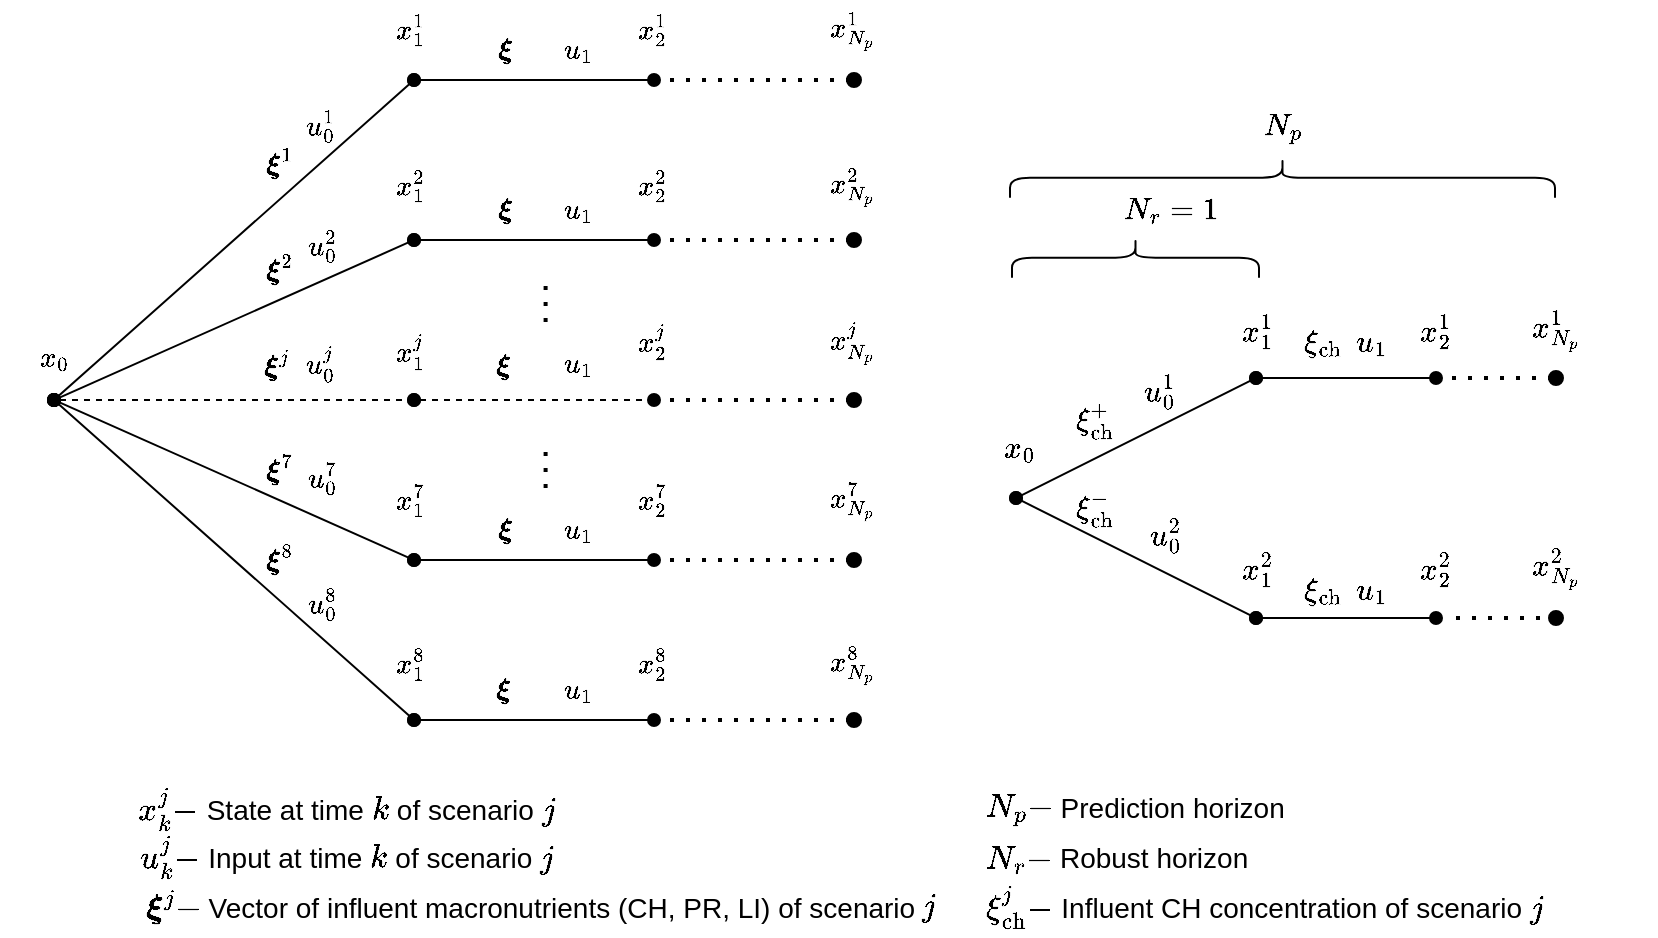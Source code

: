 <mxfile version="28.0.6">
  <diagram id="C5RBs43oDa-KdzZeNtuy" name="Page-1">
    <mxGraphModel dx="1426" dy="751" grid="1" gridSize="10" guides="1" tooltips="1" connect="1" arrows="1" fold="1" page="1" pageScale="1" pageWidth="827" pageHeight="1169" math="1" shadow="0">
      <root>
        <mxCell id="WIyWlLk6GJQsqaUBKTNV-0" />
        <mxCell id="WIyWlLk6GJQsqaUBKTNV-1" parent="WIyWlLk6GJQsqaUBKTNV-0" />
        <mxCell id="Qun-1m7nf-zi6OMP6i0j-0" value="&lt;font style=&quot;font-size: 13px;&quot;&gt;$$x_{0}$$&lt;/font&gt;" style="text;html=1;strokeColor=none;fillColor=none;align=center;verticalAlign=middle;whiteSpace=wrap;rounded=0;" parent="WIyWlLk6GJQsqaUBKTNV-1" vertex="1">
          <mxGeometry x="498.25" y="220.0" width="20" height="30" as="geometry" />
        </mxCell>
        <mxCell id="Qun-1m7nf-zi6OMP6i0j-2" value="" style="endArrow=oval;html=1;rounded=0;endFill=1;startArrow=oval;startFill=1;" parent="WIyWlLk6GJQsqaUBKTNV-1" edge="1">
          <mxGeometry width="50" height="50" relative="1" as="geometry">
            <mxPoint x="506" y="260" as="sourcePoint" />
            <mxPoint x="626" y="200" as="targetPoint" />
          </mxGeometry>
        </mxCell>
        <mxCell id="Qun-1m7nf-zi6OMP6i0j-8" value="&lt;font style=&quot;font-size: 13px;&quot;&gt;$$x^1_{1}$$&lt;/font&gt;" style="text;html=1;strokeColor=none;fillColor=none;align=center;verticalAlign=middle;whiteSpace=wrap;rounded=0;" parent="WIyWlLk6GJQsqaUBKTNV-1" vertex="1">
          <mxGeometry x="617" y="161" width="20" height="30" as="geometry" />
        </mxCell>
        <mxCell id="Qun-1m7nf-zi6OMP6i0j-9" value="" style="endArrow=oval;html=1;rounded=0;endFill=1;startArrow=oval;startFill=1;" parent="WIyWlLk6GJQsqaUBKTNV-1" edge="1">
          <mxGeometry width="50" height="50" relative="1" as="geometry">
            <mxPoint x="626" y="200" as="sourcePoint" />
            <mxPoint x="716" y="200" as="targetPoint" />
          </mxGeometry>
        </mxCell>
        <mxCell id="Qun-1m7nf-zi6OMP6i0j-10" value="&lt;font style=&quot;font-size: 13px;&quot;&gt;$$x^1_{2}$$&lt;/font&gt;" style="text;html=1;strokeColor=none;fillColor=none;align=center;verticalAlign=middle;whiteSpace=wrap;rounded=0;" parent="WIyWlLk6GJQsqaUBKTNV-1" vertex="1">
          <mxGeometry x="706" y="161" width="20" height="30" as="geometry" />
        </mxCell>
        <mxCell id="Qun-1m7nf-zi6OMP6i0j-11" value="&lt;font style=&quot;font-size: 13px;&quot;&gt;$$x^1_{N_p}$$&lt;/font&gt;" style="text;html=1;strokeColor=none;fillColor=none;align=center;verticalAlign=middle;whiteSpace=wrap;rounded=0;" parent="WIyWlLk6GJQsqaUBKTNV-1" vertex="1">
          <mxGeometry x="766" y="161" width="20" height="30" as="geometry" />
        </mxCell>
        <mxCell id="Qun-1m7nf-zi6OMP6i0j-12" value="" style="endArrow=oval;dashed=1;html=1;dashPattern=1 3;strokeWidth=2;rounded=0;endFill=1;" parent="WIyWlLk6GJQsqaUBKTNV-1" edge="1">
          <mxGeometry width="50" height="50" relative="1" as="geometry">
            <mxPoint x="716" y="200" as="sourcePoint" />
            <mxPoint x="776" y="200" as="targetPoint" />
          </mxGeometry>
        </mxCell>
        <mxCell id="Qun-1m7nf-zi6OMP6i0j-13" value="&lt;div&gt;&lt;font style=&quot;font-size: 13px;&quot;&gt;$${\xi}_\mathrm{ch}$$&lt;/font&gt;&lt;/div&gt;" style="text;html=1;strokeColor=none;fillColor=none;align=center;verticalAlign=middle;whiteSpace=wrap;rounded=0;" parent="WIyWlLk6GJQsqaUBKTNV-1" vertex="1">
          <mxGeometry x="649.5" y="167" width="20" height="30" as="geometry" />
        </mxCell>
        <mxCell id="Qun-1m7nf-zi6OMP6i0j-14" value="&lt;div&gt;&lt;font style=&quot;font-size: 13px;&quot;&gt;$${\xi}^{+}_\mathrm{ch}$$&lt;/font&gt;&lt;/div&gt;" style="text;html=1;strokeColor=none;fillColor=none;align=center;verticalAlign=middle;whiteSpace=wrap;rounded=0;" parent="WIyWlLk6GJQsqaUBKTNV-1" vertex="1">
          <mxGeometry x="536" y="206.0" width="20" height="30" as="geometry" />
        </mxCell>
        <mxCell id="Qun-1m7nf-zi6OMP6i0j-15" value="&lt;font style=&quot;font-size: 13px;&quot;&gt;$$x^2_{1}$$&lt;/font&gt;" style="text;html=1;strokeColor=none;fillColor=none;align=center;verticalAlign=middle;whiteSpace=wrap;rounded=0;" parent="WIyWlLk6GJQsqaUBKTNV-1" vertex="1">
          <mxGeometry x="617" y="280.0" width="20" height="30" as="geometry" />
        </mxCell>
        <mxCell id="Qun-1m7nf-zi6OMP6i0j-16" value="" style="endArrow=oval;html=1;rounded=0;endFill=1;startArrow=oval;startFill=1;" parent="WIyWlLk6GJQsqaUBKTNV-1" edge="1">
          <mxGeometry width="50" height="50" relative="1" as="geometry">
            <mxPoint x="626" y="320" as="sourcePoint" />
            <mxPoint x="716" y="320" as="targetPoint" />
          </mxGeometry>
        </mxCell>
        <mxCell id="Qun-1m7nf-zi6OMP6i0j-17" value="&lt;font style=&quot;font-size: 13px;&quot;&gt;$$x^2_{2}$$&lt;/font&gt;" style="text;html=1;strokeColor=none;fillColor=none;align=center;verticalAlign=middle;whiteSpace=wrap;rounded=0;" parent="WIyWlLk6GJQsqaUBKTNV-1" vertex="1">
          <mxGeometry x="706" y="280.0" width="20" height="30" as="geometry" />
        </mxCell>
        <mxCell id="Qun-1m7nf-zi6OMP6i0j-18" value="&lt;font style=&quot;font-size: 13px;&quot;&gt;$$x^2_{N_p}$$&lt;/font&gt;" style="text;html=1;strokeColor=none;fillColor=none;align=center;verticalAlign=middle;whiteSpace=wrap;rounded=0;" parent="WIyWlLk6GJQsqaUBKTNV-1" vertex="1">
          <mxGeometry x="766" y="280.0" width="20" height="30" as="geometry" />
        </mxCell>
        <mxCell id="Qun-1m7nf-zi6OMP6i0j-19" value="" style="endArrow=oval;dashed=1;html=1;dashPattern=1 3;strokeWidth=2;rounded=0;endFill=1;" parent="WIyWlLk6GJQsqaUBKTNV-1" edge="1">
          <mxGeometry width="50" height="50" relative="1" as="geometry">
            <mxPoint x="726" y="320" as="sourcePoint" />
            <mxPoint x="776" y="320" as="targetPoint" />
          </mxGeometry>
        </mxCell>
        <mxCell id="Qun-1m7nf-zi6OMP6i0j-20" value="&lt;div&gt;&lt;font style=&quot;font-size: 13px;&quot;&gt;$${\xi}_\mathrm{ch}$$&lt;/font&gt;&lt;/div&gt;" style="text;html=1;strokeColor=none;fillColor=none;align=center;verticalAlign=middle;whiteSpace=wrap;rounded=0;" parent="WIyWlLk6GJQsqaUBKTNV-1" vertex="1">
          <mxGeometry x="649.5" y="291.0" width="20" height="30" as="geometry" />
        </mxCell>
        <mxCell id="Qun-1m7nf-zi6OMP6i0j-21" value="" style="endArrow=oval;html=1;rounded=0;endFill=1;startArrow=oval;startFill=1;" parent="WIyWlLk6GJQsqaUBKTNV-1" edge="1">
          <mxGeometry width="50" height="50" relative="1" as="geometry">
            <mxPoint x="506" y="260" as="sourcePoint" />
            <mxPoint x="626" y="320" as="targetPoint" />
          </mxGeometry>
        </mxCell>
        <mxCell id="Qun-1m7nf-zi6OMP6i0j-22" value="&lt;div&gt;&lt;font style=&quot;font-size: 13px;&quot;&gt;$${\xi}^{-}_\mathrm{ch}$$&lt;/font&gt;&lt;/div&gt;" style="text;html=1;strokeColor=none;fillColor=none;align=center;verticalAlign=middle;whiteSpace=wrap;rounded=0;" parent="WIyWlLk6GJQsqaUBKTNV-1" vertex="1">
          <mxGeometry x="536" y="250.0" width="20" height="30" as="geometry" />
        </mxCell>
        <mxCell id="Qun-1m7nf-zi6OMP6i0j-25" value="&lt;font style=&quot;font-size: 13px;&quot;&gt;$$N_r=1$$&lt;/font&gt;" style="text;html=1;align=center;verticalAlign=middle;resizable=0;points=[];autosize=1;strokeColor=none;fillColor=none;" parent="WIyWlLk6GJQsqaUBKTNV-1" vertex="1">
          <mxGeometry x="537.5" y="101" width="90" height="30" as="geometry" />
        </mxCell>
        <mxCell id="Qun-1m7nf-zi6OMP6i0j-27" value="&lt;font style=&quot;font-size: 13px;&quot;&gt;$$N_p$$&lt;/font&gt;" style="text;html=1;align=center;verticalAlign=middle;resizable=0;points=[];autosize=1;strokeColor=none;fillColor=none;" parent="WIyWlLk6GJQsqaUBKTNV-1" vertex="1">
          <mxGeometry x="599.25" y="59.0" width="80" height="30" as="geometry" />
        </mxCell>
        <mxCell id="Qun-1m7nf-zi6OMP6i0j-48" value="&lt;font style=&quot;font-size: 13px;&quot;&gt;$$u^1_{0}$$&lt;/font&gt;" style="text;html=1;strokeColor=none;fillColor=none;align=center;verticalAlign=middle;whiteSpace=wrap;rounded=0;" parent="WIyWlLk6GJQsqaUBKTNV-1" vertex="1">
          <mxGeometry x="568.25" y="191.0" width="20" height="30" as="geometry" />
        </mxCell>
        <mxCell id="Qun-1m7nf-zi6OMP6i0j-49" value="&lt;font style=&quot;font-size: 13px;&quot;&gt;$$u_{1}$$&lt;/font&gt;" style="text;html=1;strokeColor=none;fillColor=none;align=center;verticalAlign=middle;whiteSpace=wrap;rounded=0;" parent="WIyWlLk6GJQsqaUBKTNV-1" vertex="1">
          <mxGeometry x="674.25" y="167" width="20" height="30" as="geometry" />
        </mxCell>
        <mxCell id="Qun-1m7nf-zi6OMP6i0j-50" value="&lt;font style=&quot;font-size: 13px;&quot;&gt;$$u^2_{0}$$&lt;/font&gt;" style="text;html=1;strokeColor=none;fillColor=none;align=center;verticalAlign=middle;whiteSpace=wrap;rounded=0;" parent="WIyWlLk6GJQsqaUBKTNV-1" vertex="1">
          <mxGeometry x="570.5" y="263.0" width="20" height="30" as="geometry" />
        </mxCell>
        <mxCell id="Qun-1m7nf-zi6OMP6i0j-51" value="&lt;font style=&quot;font-size: 13px;&quot;&gt;$$u_{1}$$&lt;/font&gt;" style="text;html=1;strokeColor=none;fillColor=none;align=center;verticalAlign=middle;whiteSpace=wrap;rounded=0;" parent="WIyWlLk6GJQsqaUBKTNV-1" vertex="1">
          <mxGeometry x="674.25" y="291.0" width="20" height="30" as="geometry" />
        </mxCell>
        <mxCell id="Qun-1m7nf-zi6OMP6i0j-52" value="$$x_{0}$$" style="text;html=1;strokeColor=none;fillColor=none;align=center;verticalAlign=middle;whiteSpace=wrap;rounded=0;" parent="WIyWlLk6GJQsqaUBKTNV-1" vertex="1">
          <mxGeometry x="15" y="174.5" width="20" height="30" as="geometry" />
        </mxCell>
        <mxCell id="Qun-1m7nf-zi6OMP6i0j-53" value="" style="endArrow=oval;html=1;rounded=0;endFill=1;startArrow=oval;startFill=1;" parent="WIyWlLk6GJQsqaUBKTNV-1" edge="1">
          <mxGeometry width="50" height="50" relative="1" as="geometry">
            <mxPoint x="25" y="211" as="sourcePoint" />
            <mxPoint x="205" y="51" as="targetPoint" />
          </mxGeometry>
        </mxCell>
        <mxCell id="Qun-1m7nf-zi6OMP6i0j-54" value="$$x^1_{1}$$" style="text;html=1;strokeColor=none;fillColor=none;align=center;verticalAlign=middle;whiteSpace=wrap;rounded=0;" parent="WIyWlLk6GJQsqaUBKTNV-1" vertex="1">
          <mxGeometry x="193" y="11" width="20" height="30" as="geometry" />
        </mxCell>
        <mxCell id="Qun-1m7nf-zi6OMP6i0j-55" value="" style="endArrow=oval;html=1;rounded=0;endFill=1;startArrow=oval;startFill=1;" parent="WIyWlLk6GJQsqaUBKTNV-1" edge="1">
          <mxGeometry width="50" height="50" relative="1" as="geometry">
            <mxPoint x="205" y="51" as="sourcePoint" />
            <mxPoint x="325" y="51" as="targetPoint" />
          </mxGeometry>
        </mxCell>
        <mxCell id="Qun-1m7nf-zi6OMP6i0j-56" value="$$x^1_{2}$$" style="text;html=1;strokeColor=none;fillColor=none;align=center;verticalAlign=middle;whiteSpace=wrap;rounded=0;" parent="WIyWlLk6GJQsqaUBKTNV-1" vertex="1">
          <mxGeometry x="314" y="11" width="20" height="30" as="geometry" />
        </mxCell>
        <mxCell id="Qun-1m7nf-zi6OMP6i0j-57" value="$$x^1_{N_p}$$" style="text;html=1;strokeColor=none;fillColor=none;align=center;verticalAlign=middle;whiteSpace=wrap;rounded=0;" parent="WIyWlLk6GJQsqaUBKTNV-1" vertex="1">
          <mxGeometry x="413.5" y="11" width="20" height="30" as="geometry" />
        </mxCell>
        <mxCell id="Qun-1m7nf-zi6OMP6i0j-58" value="" style="endArrow=oval;dashed=1;html=1;dashPattern=1 3;strokeWidth=2;rounded=0;endFill=1;" parent="WIyWlLk6GJQsqaUBKTNV-1" edge="1">
          <mxGeometry width="50" height="50" relative="1" as="geometry">
            <mxPoint x="325" y="51" as="sourcePoint" />
            <mxPoint x="425" y="51" as="targetPoint" />
          </mxGeometry>
        </mxCell>
        <mxCell id="Qun-1m7nf-zi6OMP6i0j-59" value="&lt;div&gt;$$\boldsymbol{\xi}$$&lt;/div&gt;" style="text;html=1;strokeColor=none;fillColor=none;align=center;verticalAlign=middle;whiteSpace=wrap;rounded=0;" parent="WIyWlLk6GJQsqaUBKTNV-1" vertex="1">
          <mxGeometry x="241" y="21" width="20" height="30" as="geometry" />
        </mxCell>
        <mxCell id="Qun-1m7nf-zi6OMP6i0j-60" value="&lt;div&gt;$$\boldsymbol{\xi}^{1}$$&lt;/div&gt;" style="text;html=1;strokeColor=none;fillColor=none;align=center;verticalAlign=middle;whiteSpace=wrap;rounded=0;" parent="WIyWlLk6GJQsqaUBKTNV-1" vertex="1">
          <mxGeometry x="128" y="78" width="20" height="30" as="geometry" />
        </mxCell>
        <mxCell id="Qun-1m7nf-zi6OMP6i0j-61" value="$$x^2_{1}$$" style="text;html=1;strokeColor=none;fillColor=none;align=center;verticalAlign=middle;whiteSpace=wrap;rounded=0;" parent="WIyWlLk6GJQsqaUBKTNV-1" vertex="1">
          <mxGeometry x="193" y="89" width="20" height="30" as="geometry" />
        </mxCell>
        <mxCell id="Qun-1m7nf-zi6OMP6i0j-62" value="" style="endArrow=oval;html=1;rounded=0;endFill=1;startArrow=oval;startFill=1;" parent="WIyWlLk6GJQsqaUBKTNV-1" edge="1">
          <mxGeometry width="50" height="50" relative="1" as="geometry">
            <mxPoint x="205" y="131" as="sourcePoint" />
            <mxPoint x="325" y="131" as="targetPoint" />
          </mxGeometry>
        </mxCell>
        <mxCell id="Qun-1m7nf-zi6OMP6i0j-63" value="$$x^2_{2}$$" style="text;html=1;strokeColor=none;fillColor=none;align=center;verticalAlign=middle;whiteSpace=wrap;rounded=0;" parent="WIyWlLk6GJQsqaUBKTNV-1" vertex="1">
          <mxGeometry x="314" y="89" width="20" height="30" as="geometry" />
        </mxCell>
        <mxCell id="Qun-1m7nf-zi6OMP6i0j-64" value="$$x^2_{N_p}$$" style="text;html=1;strokeColor=none;fillColor=none;align=center;verticalAlign=middle;whiteSpace=wrap;rounded=0;" parent="WIyWlLk6GJQsqaUBKTNV-1" vertex="1">
          <mxGeometry x="413.5" y="89" width="20" height="30" as="geometry" />
        </mxCell>
        <mxCell id="Qun-1m7nf-zi6OMP6i0j-65" value="" style="endArrow=oval;dashed=1;html=1;dashPattern=1 3;strokeWidth=2;rounded=0;endFill=1;" parent="WIyWlLk6GJQsqaUBKTNV-1" edge="1">
          <mxGeometry width="50" height="50" relative="1" as="geometry">
            <mxPoint x="325" y="131" as="sourcePoint" />
            <mxPoint x="425" y="131" as="targetPoint" />
          </mxGeometry>
        </mxCell>
        <mxCell id="Qun-1m7nf-zi6OMP6i0j-67" value="" style="endArrow=oval;html=1;rounded=0;endFill=1;startArrow=oval;startFill=1;" parent="WIyWlLk6GJQsqaUBKTNV-1" edge="1">
          <mxGeometry width="50" height="50" relative="1" as="geometry">
            <mxPoint x="25" y="211" as="sourcePoint" />
            <mxPoint x="205" y="131" as="targetPoint" />
          </mxGeometry>
        </mxCell>
        <mxCell id="Qun-1m7nf-zi6OMP6i0j-68" value="&lt;div&gt;$$\boldsymbol{\xi}^{2}$$&lt;/div&gt;" style="text;html=1;strokeColor=none;fillColor=none;align=center;verticalAlign=middle;whiteSpace=wrap;rounded=0;" parent="WIyWlLk6GJQsqaUBKTNV-1" vertex="1">
          <mxGeometry x="128" y="131" width="20" height="30" as="geometry" />
        </mxCell>
        <mxCell id="Qun-1m7nf-zi6OMP6i0j-69" value="$$u^1_{0}$$" style="text;html=1;strokeColor=none;fillColor=none;align=center;verticalAlign=middle;whiteSpace=wrap;rounded=0;" parent="WIyWlLk6GJQsqaUBKTNV-1" vertex="1">
          <mxGeometry x="148" y="59" width="20" height="30" as="geometry" />
        </mxCell>
        <mxCell id="Qun-1m7nf-zi6OMP6i0j-70" value="$$u_{1}$$" style="text;html=1;strokeColor=none;fillColor=none;align=center;verticalAlign=middle;whiteSpace=wrap;rounded=0;" parent="WIyWlLk6GJQsqaUBKTNV-1" vertex="1">
          <mxGeometry x="277" y="21" width="20" height="30" as="geometry" />
        </mxCell>
        <mxCell id="Qun-1m7nf-zi6OMP6i0j-71" value="$$u^2_{0}$$" style="text;html=1;strokeColor=none;fillColor=none;align=center;verticalAlign=middle;whiteSpace=wrap;rounded=0;" parent="WIyWlLk6GJQsqaUBKTNV-1" vertex="1">
          <mxGeometry x="149" y="119" width="20" height="30" as="geometry" />
        </mxCell>
        <mxCell id="Qun-1m7nf-zi6OMP6i0j-72" value="$$u_{1}$$" style="text;html=1;strokeColor=none;fillColor=none;align=center;verticalAlign=middle;whiteSpace=wrap;rounded=0;" parent="WIyWlLk6GJQsqaUBKTNV-1" vertex="1">
          <mxGeometry x="277" y="101" width="20" height="30" as="geometry" />
        </mxCell>
        <mxCell id="Qun-1m7nf-zi6OMP6i0j-73" value="$$x^j_{1}$$" style="text;html=1;strokeColor=none;fillColor=none;align=center;verticalAlign=middle;whiteSpace=wrap;rounded=0;" parent="WIyWlLk6GJQsqaUBKTNV-1" vertex="1">
          <mxGeometry x="193" y="172" width="20" height="30" as="geometry" />
        </mxCell>
        <mxCell id="Qun-1m7nf-zi6OMP6i0j-74" value="" style="endArrow=oval;html=1;rounded=0;endFill=1;startArrow=oval;startFill=1;dashed=1;" parent="WIyWlLk6GJQsqaUBKTNV-1" edge="1">
          <mxGeometry width="50" height="50" relative="1" as="geometry">
            <mxPoint x="205" y="211" as="sourcePoint" />
            <mxPoint x="325" y="211" as="targetPoint" />
          </mxGeometry>
        </mxCell>
        <mxCell id="Qun-1m7nf-zi6OMP6i0j-75" value="$$x^j_{2}$$" style="text;html=1;strokeColor=none;fillColor=none;align=center;verticalAlign=middle;whiteSpace=wrap;rounded=0;" parent="WIyWlLk6GJQsqaUBKTNV-1" vertex="1">
          <mxGeometry x="314" y="167" width="20" height="30" as="geometry" />
        </mxCell>
        <mxCell id="Qun-1m7nf-zi6OMP6i0j-76" value="$$x^j_{N_p}$$" style="text;html=1;strokeColor=none;fillColor=none;align=center;verticalAlign=middle;whiteSpace=wrap;rounded=0;" parent="WIyWlLk6GJQsqaUBKTNV-1" vertex="1">
          <mxGeometry x="413.5" y="167" width="20" height="30" as="geometry" />
        </mxCell>
        <mxCell id="Qun-1m7nf-zi6OMP6i0j-77" value="" style="endArrow=oval;dashed=1;html=1;dashPattern=1 3;strokeWidth=2;rounded=0;endFill=1;" parent="WIyWlLk6GJQsqaUBKTNV-1" edge="1">
          <mxGeometry width="50" height="50" relative="1" as="geometry">
            <mxPoint x="325" y="211" as="sourcePoint" />
            <mxPoint x="425" y="211" as="targetPoint" />
          </mxGeometry>
        </mxCell>
        <mxCell id="Qun-1m7nf-zi6OMP6i0j-81" value="$$u_{1}$$" style="text;html=1;strokeColor=none;fillColor=none;align=center;verticalAlign=middle;whiteSpace=wrap;rounded=0;" parent="WIyWlLk6GJQsqaUBKTNV-1" vertex="1">
          <mxGeometry x="277" y="177.5" width="20" height="30" as="geometry" />
        </mxCell>
        <mxCell id="Qun-1m7nf-zi6OMP6i0j-82" value="$$x^7_{1}$$" style="text;html=1;strokeColor=none;fillColor=none;align=center;verticalAlign=middle;whiteSpace=wrap;rounded=0;" parent="WIyWlLk6GJQsqaUBKTNV-1" vertex="1">
          <mxGeometry x="193" y="246" width="20" height="30" as="geometry" />
        </mxCell>
        <mxCell id="Qun-1m7nf-zi6OMP6i0j-83" value="" style="endArrow=oval;html=1;rounded=0;endFill=1;startArrow=oval;startFill=1;" parent="WIyWlLk6GJQsqaUBKTNV-1" edge="1">
          <mxGeometry width="50" height="50" relative="1" as="geometry">
            <mxPoint x="205" y="291" as="sourcePoint" />
            <mxPoint x="325" y="291" as="targetPoint" />
          </mxGeometry>
        </mxCell>
        <mxCell id="Qun-1m7nf-zi6OMP6i0j-84" value="$$x^7_{2}$$" style="text;html=1;strokeColor=none;fillColor=none;align=center;verticalAlign=middle;whiteSpace=wrap;rounded=0;" parent="WIyWlLk6GJQsqaUBKTNV-1" vertex="1">
          <mxGeometry x="314" y="246" width="20" height="30" as="geometry" />
        </mxCell>
        <mxCell id="Qun-1m7nf-zi6OMP6i0j-85" value="$$x^7_{N_p}$$" style="text;html=1;strokeColor=none;fillColor=none;align=center;verticalAlign=middle;whiteSpace=wrap;rounded=0;" parent="WIyWlLk6GJQsqaUBKTNV-1" vertex="1">
          <mxGeometry x="413.5" y="246" width="20" height="30" as="geometry" />
        </mxCell>
        <mxCell id="Qun-1m7nf-zi6OMP6i0j-86" value="" style="endArrow=oval;dashed=1;html=1;dashPattern=1 3;strokeWidth=2;rounded=0;endFill=1;" parent="WIyWlLk6GJQsqaUBKTNV-1" edge="1">
          <mxGeometry width="50" height="50" relative="1" as="geometry">
            <mxPoint x="325" y="291" as="sourcePoint" />
            <mxPoint x="425" y="291" as="targetPoint" />
          </mxGeometry>
        </mxCell>
        <mxCell id="Qun-1m7nf-zi6OMP6i0j-88" value="$$u_{1}$$" style="text;html=1;strokeColor=none;fillColor=none;align=center;verticalAlign=middle;whiteSpace=wrap;rounded=0;" parent="WIyWlLk6GJQsqaUBKTNV-1" vertex="1">
          <mxGeometry x="277" y="261" width="20" height="30" as="geometry" />
        </mxCell>
        <mxCell id="Qun-1m7nf-zi6OMP6i0j-89" value="$$x^8_{1}$$" style="text;html=1;strokeColor=none;fillColor=none;align=center;verticalAlign=middle;whiteSpace=wrap;rounded=0;" parent="WIyWlLk6GJQsqaUBKTNV-1" vertex="1">
          <mxGeometry x="193" y="328" width="20" height="30" as="geometry" />
        </mxCell>
        <mxCell id="Qun-1m7nf-zi6OMP6i0j-90" value="" style="endArrow=oval;html=1;rounded=0;endFill=1;startArrow=oval;startFill=1;" parent="WIyWlLk6GJQsqaUBKTNV-1" edge="1">
          <mxGeometry width="50" height="50" relative="1" as="geometry">
            <mxPoint x="205" y="371" as="sourcePoint" />
            <mxPoint x="325" y="371" as="targetPoint" />
          </mxGeometry>
        </mxCell>
        <mxCell id="Qun-1m7nf-zi6OMP6i0j-91" value="$$x^8_{2}$$" style="text;html=1;strokeColor=none;fillColor=none;align=center;verticalAlign=middle;whiteSpace=wrap;rounded=0;" parent="WIyWlLk6GJQsqaUBKTNV-1" vertex="1">
          <mxGeometry x="314" y="328" width="20" height="30" as="geometry" />
        </mxCell>
        <mxCell id="Qun-1m7nf-zi6OMP6i0j-92" value="$$x^8_{N_p}$$" style="text;html=1;strokeColor=none;fillColor=none;align=center;verticalAlign=middle;whiteSpace=wrap;rounded=0;" parent="WIyWlLk6GJQsqaUBKTNV-1" vertex="1">
          <mxGeometry x="413.5" y="328" width="20" height="30" as="geometry" />
        </mxCell>
        <mxCell id="Qun-1m7nf-zi6OMP6i0j-93" value="" style="endArrow=oval;dashed=1;html=1;dashPattern=1 3;strokeWidth=2;rounded=0;endFill=1;" parent="WIyWlLk6GJQsqaUBKTNV-1" edge="1">
          <mxGeometry width="50" height="50" relative="1" as="geometry">
            <mxPoint x="325" y="371" as="sourcePoint" />
            <mxPoint x="425" y="371" as="targetPoint" />
          </mxGeometry>
        </mxCell>
        <mxCell id="Qun-1m7nf-zi6OMP6i0j-95" value="$$u_{1}$$" style="text;html=1;strokeColor=none;fillColor=none;align=center;verticalAlign=middle;whiteSpace=wrap;rounded=0;" parent="WIyWlLk6GJQsqaUBKTNV-1" vertex="1">
          <mxGeometry x="277" y="341" width="20" height="30" as="geometry" />
        </mxCell>
        <mxCell id="Qun-1m7nf-zi6OMP6i0j-96" value="" style="endArrow=oval;html=1;rounded=0;endFill=1;startArrow=oval;startFill=1;dashed=1;" parent="WIyWlLk6GJQsqaUBKTNV-1" edge="1">
          <mxGeometry width="50" height="50" relative="1" as="geometry">
            <mxPoint x="25" y="211" as="sourcePoint" />
            <mxPoint x="205" y="211" as="targetPoint" />
          </mxGeometry>
        </mxCell>
        <mxCell id="Qun-1m7nf-zi6OMP6i0j-97" value="" style="endArrow=oval;html=1;rounded=0;endFill=1;startArrow=oval;startFill=1;" parent="WIyWlLk6GJQsqaUBKTNV-1" edge="1">
          <mxGeometry width="50" height="50" relative="1" as="geometry">
            <mxPoint x="25" y="211" as="sourcePoint" />
            <mxPoint x="205" y="291" as="targetPoint" />
          </mxGeometry>
        </mxCell>
        <mxCell id="Qun-1m7nf-zi6OMP6i0j-98" value="" style="endArrow=oval;html=1;rounded=0;endFill=1;startArrow=oval;startFill=1;" parent="WIyWlLk6GJQsqaUBKTNV-1" edge="1">
          <mxGeometry width="50" height="50" relative="1" as="geometry">
            <mxPoint x="25" y="211" as="sourcePoint" />
            <mxPoint x="205" y="371" as="targetPoint" />
          </mxGeometry>
        </mxCell>
        <mxCell id="Qun-1m7nf-zi6OMP6i0j-99" value="&lt;div&gt;$$\boldsymbol{\xi}^{8}$$&lt;/div&gt;" style="text;html=1;strokeColor=none;fillColor=none;align=center;verticalAlign=middle;whiteSpace=wrap;rounded=0;" parent="WIyWlLk6GJQsqaUBKTNV-1" vertex="1">
          <mxGeometry x="128" y="276" width="20" height="30" as="geometry" />
        </mxCell>
        <mxCell id="Qun-1m7nf-zi6OMP6i0j-100" value="$$u^8_{0}$$" style="text;html=1;strokeColor=none;fillColor=none;align=center;verticalAlign=middle;whiteSpace=wrap;rounded=0;" parent="WIyWlLk6GJQsqaUBKTNV-1" vertex="1">
          <mxGeometry x="149" y="298" width="20" height="30" as="geometry" />
        </mxCell>
        <mxCell id="Qun-1m7nf-zi6OMP6i0j-101" value="&lt;div&gt;$$\boldsymbol{\xi}^{7}$$&lt;/div&gt;" style="text;html=1;strokeColor=none;fillColor=none;align=center;verticalAlign=middle;whiteSpace=wrap;rounded=0;" parent="WIyWlLk6GJQsqaUBKTNV-1" vertex="1">
          <mxGeometry x="128" y="231" width="20" height="30" as="geometry" />
        </mxCell>
        <mxCell id="Qun-1m7nf-zi6OMP6i0j-102" value="$$u^7_{0}$$" style="text;html=1;strokeColor=none;fillColor=none;align=center;verticalAlign=middle;whiteSpace=wrap;rounded=0;" parent="WIyWlLk6GJQsqaUBKTNV-1" vertex="1">
          <mxGeometry x="150" y="236" width="18" height="27" as="geometry" />
        </mxCell>
        <mxCell id="Qun-1m7nf-zi6OMP6i0j-103" value="&lt;div&gt;$$\boldsymbol{\xi}^{j}$$&lt;/div&gt;" style="text;html=1;strokeColor=none;fillColor=none;align=center;verticalAlign=middle;whiteSpace=wrap;rounded=0;" parent="WIyWlLk6GJQsqaUBKTNV-1" vertex="1">
          <mxGeometry x="126" y="177.5" width="20" height="30" as="geometry" />
        </mxCell>
        <mxCell id="Qun-1m7nf-zi6OMP6i0j-104" value="$$u^j_{0}$$" style="text;html=1;strokeColor=none;fillColor=none;align=center;verticalAlign=middle;whiteSpace=wrap;rounded=0;" parent="WIyWlLk6GJQsqaUBKTNV-1" vertex="1">
          <mxGeometry x="149" y="179" width="18" height="27" as="geometry" />
        </mxCell>
        <mxCell id="Qun-1m7nf-zi6OMP6i0j-105" value="&lt;div&gt;$$\boldsymbol{\xi}$$&lt;/div&gt;" style="text;html=1;strokeColor=none;fillColor=none;align=center;verticalAlign=middle;whiteSpace=wrap;rounded=0;" parent="WIyWlLk6GJQsqaUBKTNV-1" vertex="1">
          <mxGeometry x="241" y="100.5" width="20" height="30" as="geometry" />
        </mxCell>
        <mxCell id="Qun-1m7nf-zi6OMP6i0j-108" value="&lt;div&gt;$$\boldsymbol{\xi}$$&lt;/div&gt;" style="text;html=1;strokeColor=none;fillColor=none;align=center;verticalAlign=middle;whiteSpace=wrap;rounded=0;" parent="WIyWlLk6GJQsqaUBKTNV-1" vertex="1">
          <mxGeometry x="240" y="179" width="20" height="30" as="geometry" />
        </mxCell>
        <mxCell id="Qun-1m7nf-zi6OMP6i0j-109" value="&lt;div&gt;$$\boldsymbol{\xi}$$&lt;/div&gt;" style="text;html=1;strokeColor=none;fillColor=none;align=center;verticalAlign=middle;whiteSpace=wrap;rounded=0;" parent="WIyWlLk6GJQsqaUBKTNV-1" vertex="1">
          <mxGeometry x="241" y="261" width="20" height="30" as="geometry" />
        </mxCell>
        <mxCell id="Qun-1m7nf-zi6OMP6i0j-110" value="&lt;div&gt;$$\boldsymbol{\xi}$$&lt;/div&gt;" style="text;html=1;strokeColor=none;fillColor=none;align=center;verticalAlign=middle;whiteSpace=wrap;rounded=0;" parent="WIyWlLk6GJQsqaUBKTNV-1" vertex="1">
          <mxGeometry x="240" y="341" width="20" height="30" as="geometry" />
        </mxCell>
        <mxCell id="Qun-1m7nf-zi6OMP6i0j-111" value="" style="endArrow=none;dashed=1;html=1;dashPattern=1 3;strokeWidth=2;rounded=0;" parent="WIyWlLk6GJQsqaUBKTNV-1" edge="1">
          <mxGeometry width="50" height="50" relative="1" as="geometry">
            <mxPoint x="270.8" y="172" as="sourcePoint" />
            <mxPoint x="270.8" y="148" as="targetPoint" />
          </mxGeometry>
        </mxCell>
        <mxCell id="Qun-1m7nf-zi6OMP6i0j-112" value="" style="endArrow=none;dashed=1;html=1;dashPattern=1 3;strokeWidth=2;rounded=0;" parent="WIyWlLk6GJQsqaUBKTNV-1" edge="1">
          <mxGeometry width="50" height="50" relative="1" as="geometry">
            <mxPoint x="270.8" y="255" as="sourcePoint" />
            <mxPoint x="270.8" y="231" as="targetPoint" />
          </mxGeometry>
        </mxCell>
        <mxCell id="UJTZAcefPIGWPJes7JFf-8" value="\(x_k^j -\) State at time \(k\) of scenario \(j\)" style="text;html=1;align=center;verticalAlign=middle;resizable=0;points=[];autosize=0;strokeColor=none;fillColor=none;imageAspect=1;expand=1;resizeWidth=0;resizeHeight=1;fontSize=14;" parent="WIyWlLk6GJQsqaUBKTNV-1" vertex="1">
          <mxGeometry x="61" y="400" width="220" height="30" as="geometry" />
        </mxCell>
        <mxCell id="UJTZAcefPIGWPJes7JFf-10" value="\(N_p-\) Prediction horizon" style="text;html=1;align=center;verticalAlign=middle;resizable=0;points=[];autosize=1;strokeColor=none;fillColor=none;fontSize=14;" parent="WIyWlLk6GJQsqaUBKTNV-1" vertex="1">
          <mxGeometry x="469.75" y="400" width="190" height="30" as="geometry" />
        </mxCell>
        <mxCell id="UJTZAcefPIGWPJes7JFf-11" value="\(N_r-\) Robust horizon" style="text;html=1;align=center;verticalAlign=middle;resizable=0;points=[];autosize=1;strokeColor=none;fillColor=none;fontSize=14;" parent="WIyWlLk6GJQsqaUBKTNV-1" vertex="1">
          <mxGeometry x="471.25" y="425" width="170" height="30" as="geometry" />
        </mxCell>
        <mxCell id="UJTZAcefPIGWPJes7JFf-12" value="\(u_k^j -\) Input at time \(k\) of scenario \(j\)" style="text;html=1;align=center;verticalAlign=middle;resizable=0;points=[];autosize=0;strokeColor=none;fillColor=none;imageAspect=1;expand=1;resizeWidth=0;resizeHeight=1;fontSize=14;" parent="WIyWlLk6GJQsqaUBKTNV-1" vertex="1">
          <mxGeometry x="61" y="424" width="220" height="30" as="geometry" />
        </mxCell>
        <mxCell id="UJTZAcefPIGWPJes7JFf-13" value="\(\boldsymbol{\xi}^j -\) Vector of influent macronutrients (CH, PR, LI) of scenario \(j\)" style="text;html=1;align=center;verticalAlign=middle;resizable=0;points=[];autosize=0;strokeColor=none;fillColor=none;imageAspect=1;expand=1;resizeWidth=0;resizeHeight=1;fontSize=14;" parent="WIyWlLk6GJQsqaUBKTNV-1" vertex="1">
          <mxGeometry x="158" y="449" width="220" height="30" as="geometry" />
        </mxCell>
        <mxCell id="UJTZAcefPIGWPJes7JFf-15" value="\(\xi^j_\mathrm{ch} -\) Influent CH concentration of scenario \(j\)" style="text;html=1;align=center;verticalAlign=middle;resizable=0;points=[];autosize=0;strokeColor=none;fillColor=none;imageAspect=1;expand=1;resizeWidth=0;resizeHeight=1;fontSize=14;" parent="WIyWlLk6GJQsqaUBKTNV-1" vertex="1">
          <mxGeometry x="520.25" y="449" width="220" height="30" as="geometry" />
        </mxCell>
        <mxCell id="UJTZAcefPIGWPJes7JFf-16" value="" style="shape=curlyBracket;whiteSpace=wrap;html=1;rounded=1;flipH=1;labelPosition=right;verticalLabelPosition=middle;align=left;verticalAlign=middle;direction=north;rotation=-180;size=0.5;" parent="WIyWlLk6GJQsqaUBKTNV-1" vertex="1">
          <mxGeometry x="504" y="129.82" width="123.5" height="20" as="geometry" />
        </mxCell>
        <mxCell id="UJTZAcefPIGWPJes7JFf-17" value="" style="shape=curlyBracket;whiteSpace=wrap;html=1;rounded=1;flipH=1;labelPosition=right;verticalLabelPosition=middle;align=left;verticalAlign=middle;direction=north;rotation=-180;" parent="WIyWlLk6GJQsqaUBKTNV-1" vertex="1">
          <mxGeometry x="503" y="89.82" width="272.5" height="20" as="geometry" />
        </mxCell>
      </root>
    </mxGraphModel>
  </diagram>
</mxfile>
